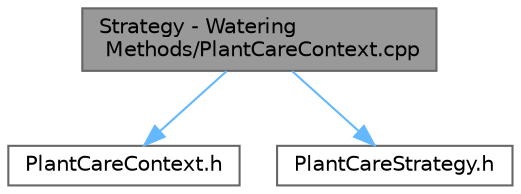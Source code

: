 digraph "Strategy - Watering Methods/PlantCareContext.cpp"
{
 // INTERACTIVE_SVG=YES
 // LATEX_PDF_SIZE
  bgcolor="transparent";
  edge [fontname=Helvetica,fontsize=10,labelfontname=Helvetica,labelfontsize=10];
  node [fontname=Helvetica,fontsize=10,shape=box,height=0.2,width=0.4];
  Node1 [id="Node000001",label="Strategy - Watering\l Methods/PlantCareContext.cpp",height=0.2,width=0.4,color="gray40", fillcolor="grey60", style="filled", fontcolor="black",tooltip="Implementation of the PlantCareContext class."];
  Node1 -> Node2 [id="edge1_Node000001_Node000002",color="steelblue1",style="solid",tooltip=" "];
  Node2 [id="Node000002",label="PlantCareContext.h",height=0.2,width=0.4,color="grey40", fillcolor="white", style="filled",URL="$_plant_care_context_8h.html",tooltip="Header file for the PlantCareContext class."];
  Node1 -> Node3 [id="edge2_Node000001_Node000003",color="steelblue1",style="solid",tooltip=" "];
  Node3 [id="Node000003",label="PlantCareStrategy.h",height=0.2,width=0.4,color="grey40", fillcolor="white", style="filled",URL="$_plant_care_strategy_8h.html",tooltip="Header file for the PlantCareStrategy abstract base class."];
}

